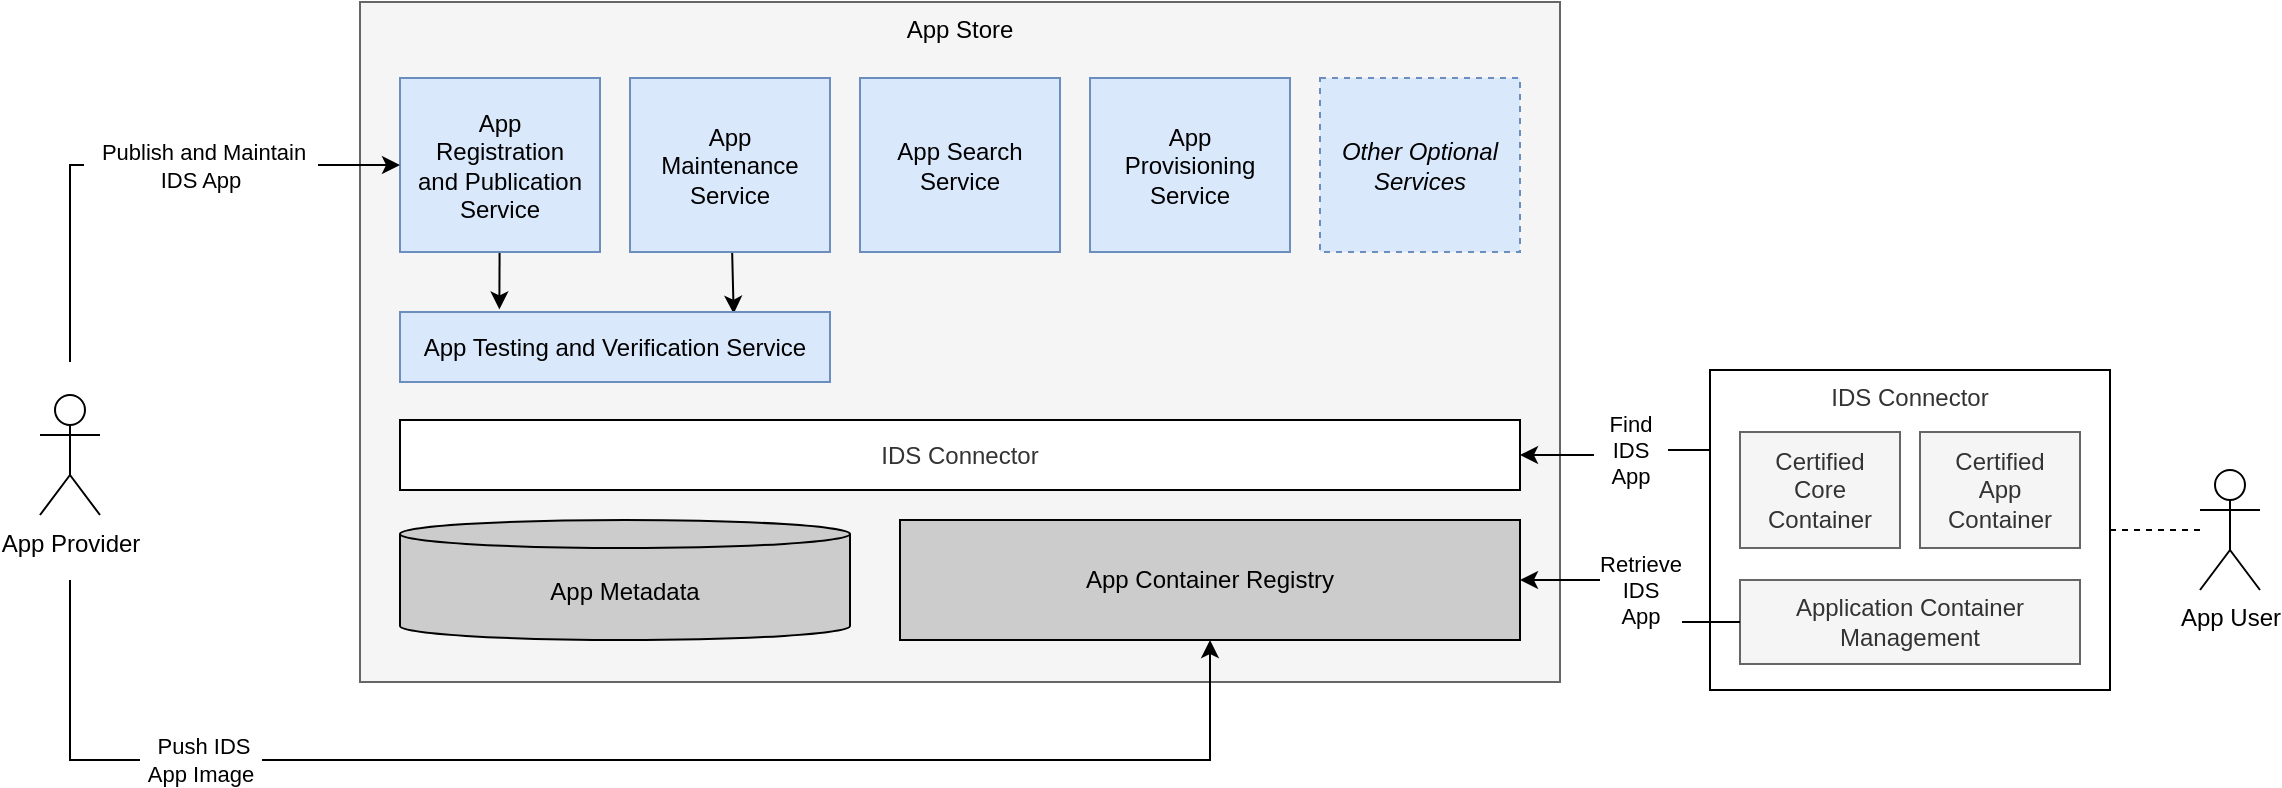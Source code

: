 <mxfile version="18.0.8" type="google"><diagram id="FOB0vDKNrFLflWHRrjKG" name="Page-1"><mxGraphModel grid="1" page="1" gridSize="5" guides="1" tooltips="1" connect="1" arrows="1" fold="1" pageScale="1" pageWidth="850" pageHeight="1100" math="0" shadow="0"><root><mxCell id="0"/><mxCell id="1" parent="0"/><mxCell id="ct6E9p7qiC-d9M1rV3QP-6" value="App Store" style="rounded=0;whiteSpace=wrap;html=1;verticalAlign=top;fillColor=#F5F5F5;strokeColor=#666666;" vertex="1" parent="1"><mxGeometry x="85" y="170" width="600" height="340" as="geometry"/></mxCell><mxCell id="hSOW3-l-pKzD9sGPN9eP-7" value="App Container Registry" style="rounded=0;whiteSpace=wrap;html=1;fillColor=#CCCCCC;strokeColor=#000000;fontColor=#000000;" vertex="1" parent="1"><mxGeometry x="355" y="429" width="310" height="60" as="geometry"/></mxCell><mxCell id="ct6E9p7qiC-d9M1rV3QP-2" value="IDS Connector" style="rounded=0;whiteSpace=wrap;html=1;fillColor=#FFFFFF;fontColor=#333333;strokeColor=#000000;" vertex="1" parent="1"><mxGeometry x="105" y="379" width="560" height="35" as="geometry"/></mxCell><mxCell id="uE1iS9A0VEqsAE_Hq9Na-18" style="rounded=0;orthogonalLoop=1;jettySize=auto;html=1;entryX=0.231;entryY=-0.037;entryDx=0;entryDy=0;fontColor=#000000;entryPerimeter=0;" edge="1" parent="1" source="ct6E9p7qiC-d9M1rV3QP-24" target="uE1iS9A0VEqsAE_Hq9Na-7"><mxGeometry relative="1" as="geometry"/></mxCell><mxCell id="ct6E9p7qiC-d9M1rV3QP-24" value="&lt;div&gt;App&lt;/div&gt;&lt;div&gt;Registration&lt;/div&gt;&lt;div&gt;and Publication Service&lt;/div&gt;" style="rounded=0;whiteSpace=wrap;html=1;fillColor=#dae8fc;strokeColor=#6c8ebf;" vertex="1" parent="1"><mxGeometry x="105" y="208" width="100" height="87" as="geometry"/></mxCell><mxCell id="7p9OmjMVAOj4BuSPqkTI-2" style="edgeStyle=none;rounded=0;orthogonalLoop=1;jettySize=auto;html=1;entryX=0.776;entryY=0.025;entryDx=0;entryDy=0;entryPerimeter=0;" edge="1" parent="1" source="Zfcp_1usg4aahWcv19w_-5" target="uE1iS9A0VEqsAE_Hq9Na-7"><mxGeometry relative="1" as="geometry"/></mxCell><mxCell id="Zfcp_1usg4aahWcv19w_-5" value="&lt;div&gt;App&lt;/div&gt;&lt;div&gt;Maintenance Service&lt;/div&gt;" style="rounded=0;whiteSpace=wrap;html=1;fillColor=#dae8fc;strokeColor=#6c8ebf;" vertex="1" parent="1"><mxGeometry x="220" y="208" width="100" height="87" as="geometry"/></mxCell><mxCell id="Zfcp_1usg4aahWcv19w_-6" value="App Search Service" style="rounded=0;whiteSpace=wrap;html=1;fillColor=#dae8fc;strokeColor=#6c8ebf;" vertex="1" parent="1"><mxGeometry x="335" y="208" width="100" height="87" as="geometry"/></mxCell><mxCell id="Zfcp_1usg4aahWcv19w_-7" value="&lt;div&gt;App&lt;/div&gt;&lt;div&gt;Provisioning Service&lt;/div&gt;" style="rounded=0;whiteSpace=wrap;html=1;fillColor=#DAE8FC;strokeColor=#6C8EBF;" vertex="1" parent="1"><mxGeometry x="450" y="208" width="100" height="87" as="geometry"/></mxCell><mxCell id="Zfcp_1usg4aahWcv19w_-8" value="Other Optional Services" style="rounded=0;whiteSpace=wrap;html=1;fillColor=#dae8fc;strokeColor=#6c8ebf;dashed=1;fontStyle=2" vertex="1" parent="1"><mxGeometry x="565" y="208" width="100" height="87" as="geometry"/></mxCell><mxCell id="Zfcp_1usg4aahWcv19w_-9" value="App Metadata" style="shape=cylinder3;whiteSpace=wrap;html=1;boundedLbl=1;backgroundOutline=1;size=7;fillColor=#CCCCCC;" vertex="1" parent="1"><mxGeometry x="105" y="429" width="225" height="60" as="geometry"/></mxCell><mxCell id="uE1iS9A0VEqsAE_Hq9Na-2" value="&amp;nbsp;&amp;nbsp; Publish and Maintain&amp;nbsp;&amp;nbsp; &lt;br&gt;IDS App" style="rounded=0;orthogonalLoop=1;jettySize=auto;html=1;entryX=0;entryY=0.5;entryDx=0;entryDy=0;fontColor=#000000;edgeStyle=orthogonalEdgeStyle;" edge="1" parent="1" target="ct6E9p7qiC-d9M1rV3QP-24"><mxGeometry x="0.241" relative="1" as="geometry"><mxPoint x="-60" y="350" as="sourcePoint"/><Array as="points"><mxPoint x="-60" y="315"/><mxPoint x="-60" y="252"/></Array><mxPoint as="offset"/></mxGeometry></mxCell><mxCell id="uE1iS9A0VEqsAE_Hq9Na-6" value="&amp;nbsp; &amp;nbsp;Push IDS &amp;nbsp; &lt;br&gt;App Image" style="edgeStyle=orthogonalEdgeStyle;rounded=0;orthogonalLoop=1;jettySize=auto;html=1;entryX=0.5;entryY=1;entryDx=0;entryDy=0;fontColor=#000000;" edge="1" parent="1" target="hSOW3-l-pKzD9sGPN9eP-7"><mxGeometry x="-0.57" relative="1" as="geometry"><mxPoint x="-60" y="459" as="sourcePoint"/><Array as="points"><mxPoint x="-60" y="549"/><mxPoint x="510" y="549"/></Array><mxPoint as="offset"/></mxGeometry></mxCell><mxCell id="uE1iS9A0VEqsAE_Hq9Na-1" value="App Provider" style="shape=umlActor;verticalLabelPosition=bottom;verticalAlign=top;html=1;outlineConnect=0;fontColor=#000000;strokeColor=#000000;" vertex="1" parent="1"><mxGeometry x="-75" y="366.5" width="30" height="60" as="geometry"/></mxCell><mxCell id="uE1iS9A0VEqsAE_Hq9Na-4" value="App User" style="shape=umlActor;verticalLabelPosition=bottom;verticalAlign=top;html=1;outlineConnect=0;fontColor=#000000;strokeColor=#000000;" vertex="1" parent="1"><mxGeometry x="1005" y="404" width="30" height="60" as="geometry"/></mxCell><mxCell id="uE1iS9A0VEqsAE_Hq9Na-5" value="" style="endArrow=none;dashed=1;html=1;rounded=0;fontColor=#000000;exitX=1;exitY=0.5;exitDx=0;exitDy=0;" edge="1" parent="1" source="uE1iS9A0VEqsAE_Hq9Na-11" target="uE1iS9A0VEqsAE_Hq9Na-4"><mxGeometry width="50" height="50" relative="1" as="geometry"><mxPoint x="865" y="314" as="sourcePoint"/><mxPoint x="865" y="244" as="targetPoint"/></mxGeometry></mxCell><mxCell id="uE1iS9A0VEqsAE_Hq9Na-7" value="&lt;div&gt;App Testing and Verification Service&lt;/div&gt;" style="rounded=0;whiteSpace=wrap;html=1;fillColor=#dae8fc;strokeColor=#6c8ebf;" vertex="1" parent="1"><mxGeometry x="105" y="325" width="215" height="35" as="geometry"/></mxCell><mxCell id="uE1iS9A0VEqsAE_Hq9Na-10" value="" style="group" connectable="0" vertex="1" parent="1"><mxGeometry x="760" y="354" width="200" height="160" as="geometry"/></mxCell><mxCell id="uE1iS9A0VEqsAE_Hq9Na-11" value="IDS Connector" style="rounded=0;whiteSpace=wrap;html=1;fillColor=#FFFFFF;fontColor=#333333;strokeColor=#000000;horizontal=1;verticalAlign=top;" vertex="1" parent="uE1iS9A0VEqsAE_Hq9Na-10"><mxGeometry width="200" height="160" as="geometry"/></mxCell><mxCell id="uE1iS9A0VEqsAE_Hq9Na-12" value="Application Container Management" style="rounded=0;whiteSpace=wrap;html=1;fillColor=#f5f5f5;fontColor=#333333;strokeColor=#666666;" vertex="1" parent="uE1iS9A0VEqsAE_Hq9Na-10"><mxGeometry x="15" y="105" width="170" height="42" as="geometry"/></mxCell><mxCell id="uE1iS9A0VEqsAE_Hq9Na-13" value="&lt;div&gt;Certified&lt;/div&gt;&lt;div&gt;App&lt;/div&gt;&lt;div&gt;Container&lt;/div&gt;" style="rounded=0;whiteSpace=wrap;html=1;verticalAlign=middle;fillColor=#f5f5f5;fontColor=#333333;strokeColor=#666666;" vertex="1" parent="uE1iS9A0VEqsAE_Hq9Na-10"><mxGeometry x="105" y="31" width="80" height="58" as="geometry"/></mxCell><mxCell id="uE1iS9A0VEqsAE_Hq9Na-14" value="&lt;div&gt;Certified&lt;/div&gt;&lt;div&gt;Core Container&lt;/div&gt;" style="rounded=0;whiteSpace=wrap;html=1;verticalAlign=middle;fillColor=#f5f5f5;fontColor=#333333;strokeColor=#666666;" vertex="1" parent="uE1iS9A0VEqsAE_Hq9Na-10"><mxGeometry x="15" y="31" width="80" height="58" as="geometry"/></mxCell><mxCell id="Zfcp_1usg4aahWcv19w_-16" value="&lt;div&gt;Find&lt;/div&gt;&lt;div&gt;&amp;nbsp;&amp;nbsp; IDS&amp;nbsp; &amp;nbsp; &lt;br&gt;&lt;/div&gt;&lt;div&gt;App&lt;/div&gt;" style="rounded=0;orthogonalLoop=1;jettySize=auto;html=1;entryX=1;entryY=0.5;entryDx=0;entryDy=0;exitX=0;exitY=0.25;exitDx=0;exitDy=0;edgeStyle=orthogonalEdgeStyle;" edge="1" parent="1" source="uE1iS9A0VEqsAE_Hq9Na-11" target="ct6E9p7qiC-d9M1rV3QP-2"><mxGeometry x="-0.179" relative="1" as="geometry"><mxPoint as="offset"/><mxPoint x="765.2" y="396.6" as="sourcePoint"/></mxGeometry></mxCell><mxCell id="jxDuimEmyfE6NufvLdPp-2" value="&lt;div&gt;Retrieve&lt;/div&gt;&lt;div&gt;IDS&lt;/div&gt;&lt;div&gt;App&lt;/div&gt;" style="rounded=0;orthogonalLoop=1;jettySize=auto;html=1;entryX=1;entryY=0.5;entryDx=0;entryDy=0;exitX=0;exitY=0.5;exitDx=0;exitDy=0;edgeStyle=orthogonalEdgeStyle;" edge="1" parent="1" source="uE1iS9A0VEqsAE_Hq9Na-12" target="hSOW3-l-pKzD9sGPN9eP-7"><mxGeometry x="0.084" y="-5" relative="1" as="geometry"><mxPoint as="offset"/><mxPoint x="780" y="459" as="sourcePoint"/></mxGeometry></mxCell></root></mxGraphModel></diagram></mxfile>